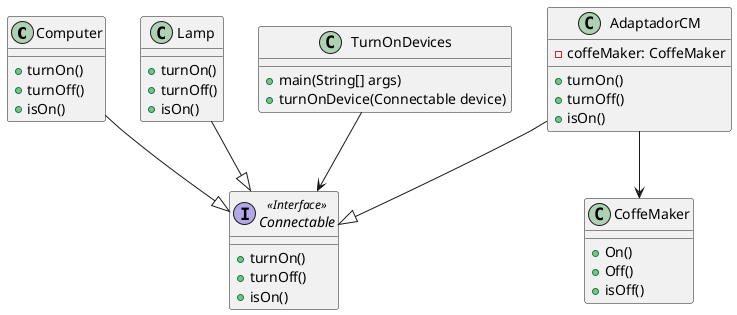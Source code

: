 @startuml Casa inteligente

class Computer {
    +turnOn()
    +turnOff()
    +isOn()
}

class Lamp {
    +turnOn()
    +turnOff()
    +isOn()
}

class CoffeMaker {
    +On()
    +Off()
    +isOff()
}

class AdaptadorCM {
    -coffeMaker: CoffeMaker
    +turnOn()
    +turnOff()
    +isOn()
}

class TurnOnDevices {
    +main(String[] args)
    +turnOnDevice(Connectable device)
}

interface Connectable <<Interface>> {
    +turnOn()
    +turnOff()
    +isOn()
}

TurnOnDevices --> Connectable
Lamp --|> Connectable
Computer --|> Connectable
AdaptadorCM --|> Connectable
AdaptadorCM --> CoffeMaker

@enduml
